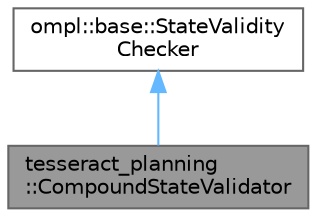 digraph "tesseract_planning::CompoundStateValidator"
{
 // LATEX_PDF_SIZE
  bgcolor="transparent";
  edge [fontname=Helvetica,fontsize=10,labelfontname=Helvetica,labelfontsize=10];
  node [fontname=Helvetica,fontsize=10,shape=box,height=0.2,width=0.4];
  Node1 [label="tesseract_planning\l::CompoundStateValidator",height=0.2,width=0.4,color="gray40", fillcolor="grey60", style="filled", fontcolor="black",tooltip="Create a single state validity checker from multiple."];
  Node2 -> Node1 [dir="back",color="steelblue1",style="solid"];
  Node2 [label="ompl::base::StateValidity\lChecker",height=0.2,width=0.4,color="gray40", fillcolor="white", style="filled",tooltip=" "];
}
